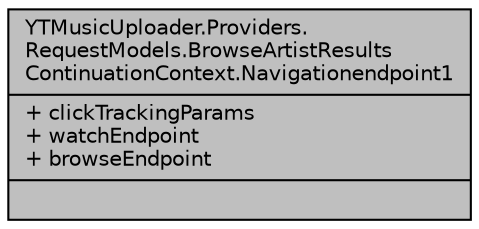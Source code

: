 digraph "YTMusicUploader.Providers.RequestModels.BrowseArtistResultsContinuationContext.Navigationendpoint1"
{
 // LATEX_PDF_SIZE
  edge [fontname="Helvetica",fontsize="10",labelfontname="Helvetica",labelfontsize="10"];
  node [fontname="Helvetica",fontsize="10",shape=record];
  Node1 [label="{YTMusicUploader.Providers.\lRequestModels.BrowseArtistResults\lContinuationContext.Navigationendpoint1\n|+ clickTrackingParams\l+ watchEndpoint\l+ browseEndpoint\l|}",height=0.2,width=0.4,color="black", fillcolor="grey75", style="filled", fontcolor="black",tooltip=" "];
}
